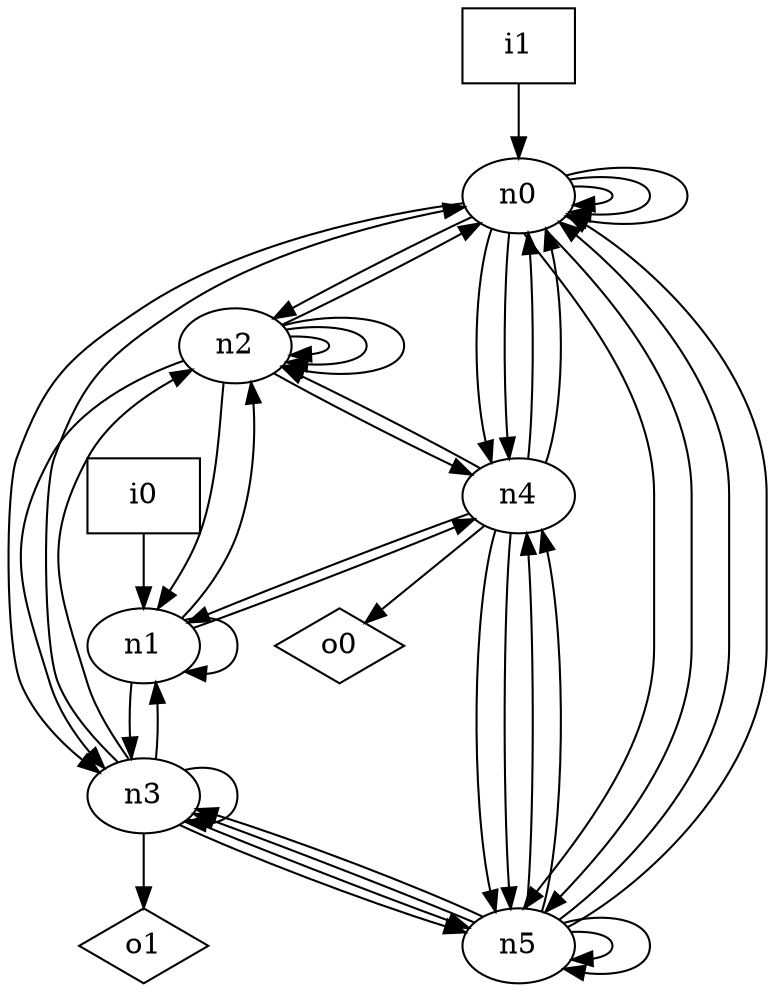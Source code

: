 digraph G {
n0 [label="n0"];
n1 [label="n1"];
n2 [label="n2"];
n3 [label="n3"];
n4 [label="n4"];
n5 [label="n5"];
n6 [label="i0",shape="box"];
n7 [label="i1",shape="box"];
n8 [label="o0",shape="diamond"];
n9 [label="o1",shape="diamond"];
n0 -> n0
n0 -> n0
n0 -> n0
n0 -> n2
n0 -> n3
n0 -> n4
n0 -> n4
n0 -> n5
n0 -> n5
n1 -> n1
n1 -> n2
n1 -> n3
n1 -> n4
n2 -> n0
n2 -> n1
n2 -> n2
n2 -> n2
n2 -> n2
n2 -> n3
n2 -> n4
n3 -> n0
n3 -> n1
n3 -> n2
n3 -> n3
n3 -> n5
n3 -> n5
n3 -> n9
n4 -> n0
n4 -> n0
n4 -> n1
n4 -> n2
n4 -> n5
n4 -> n5
n4 -> n8
n5 -> n0
n5 -> n0
n5 -> n3
n5 -> n3
n5 -> n4
n5 -> n4
n5 -> n5
n5 -> n5
n6 -> n1
n7 -> n0
}